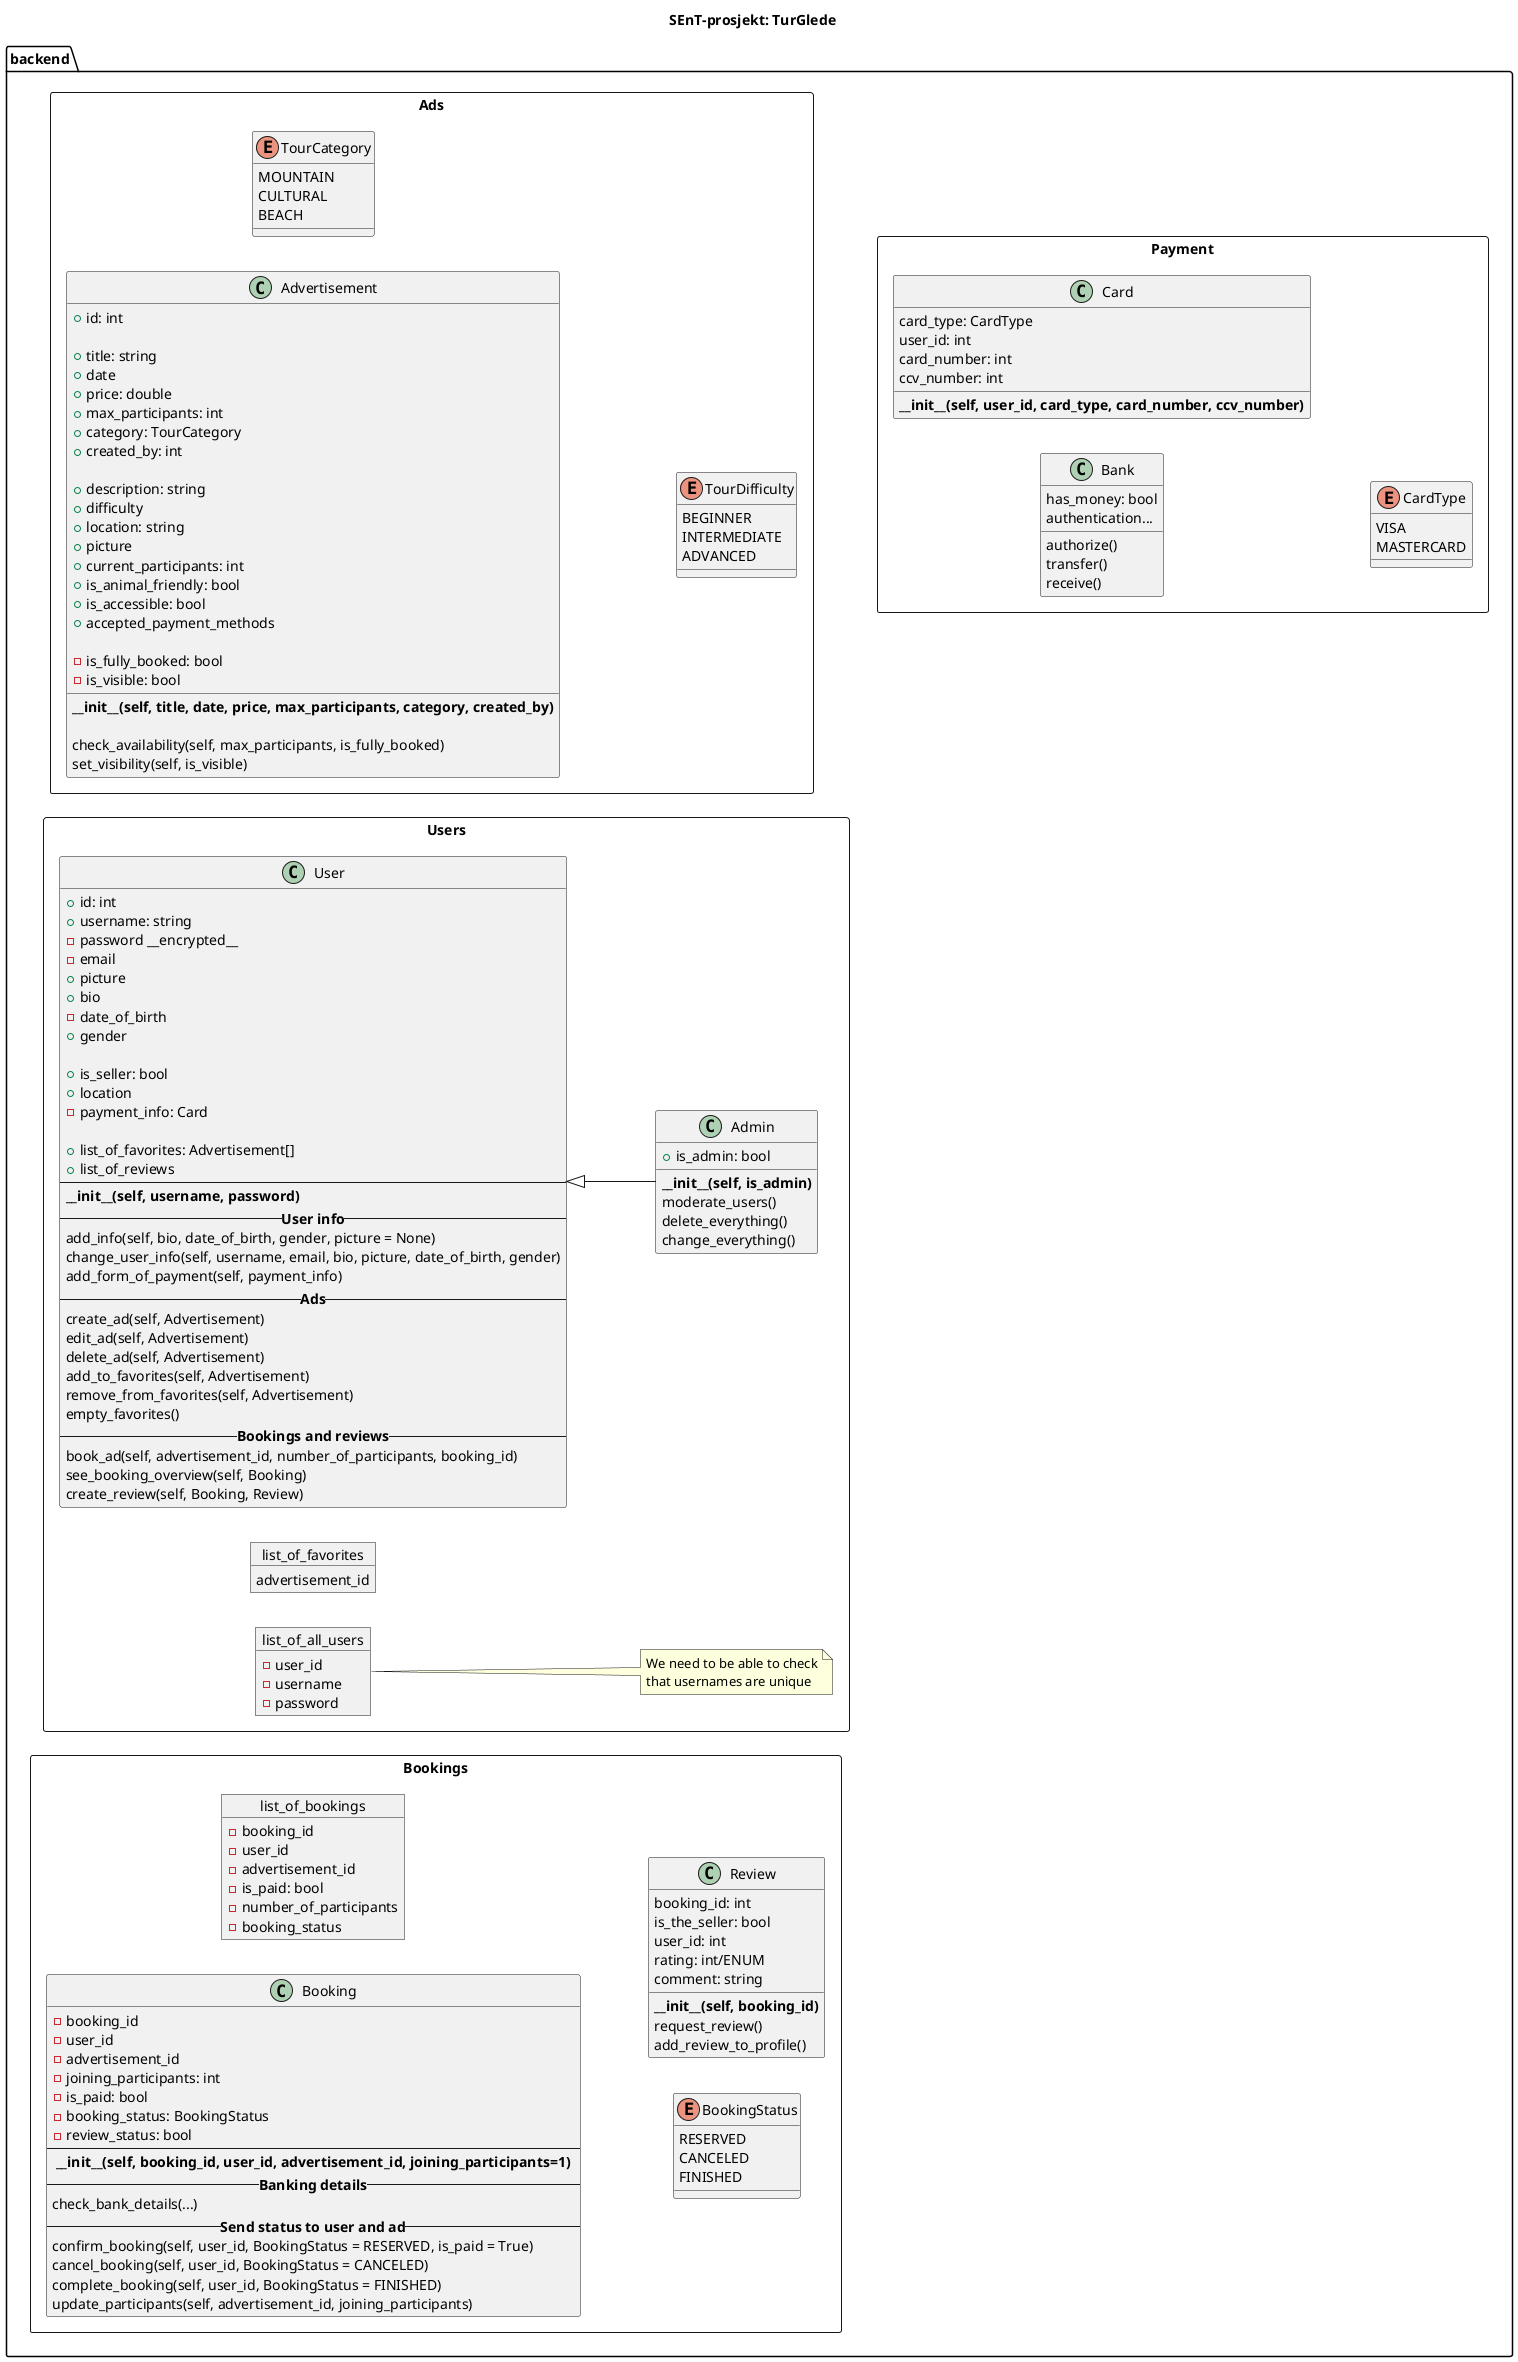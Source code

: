 @startuml
title SEnT-prosjekt: TurGlede
left to right direction

/'
class TestClass {
    - private
    # protected
    ~ private
    + public
    **obligatorisk** /'Vet ikke om det er konvensjonelt
    __init__(self, foo)
}
'/

package backend {
    package Ads <<Rectangle>>{
        class Advertisement {
            + id: int

            + title: string
            + date
            + price: double
            + max_participants: int
            + category: TourCategory /'type = Python codeword, so cannot be used'/
            + created_by: int

            + description: string
            + difficulty
            + location: string
            + picture
            + current_participants: int
            + is_animal_friendly: bool
            + is_accessible: bool
            + accepted_payment_methods

            - is_fully_booked: bool
            - is_visible: bool

            **__init__(self, title, date, price, max_participants, category, created_by)**

            check_availability(self, max_participants, is_fully_booked)
            set_visibility(self, is_visible)

        }

        enum TourCategory {
            MOUNTAIN
            CULTURAL
            BEACH
        }

        enum TourDifficulty {
            BEGINNER
            INTERMEDIATE
            ADVANCED
        }

    }

    package Users <<Rectangle>>{
        class User {
            + id: int
            + username: string
            - password __encrypted__
            - email
            + picture
            + bio
            - date_of_birth
            + gender

            + is_seller: bool
            + location
            - payment_info: Card

            + list_of_favorites: Advertisement[]
            + list_of_reviews
            --
            **__init__(self, username, password)**
            --**User info**--
                add_info(self, bio, date_of_birth, gender, picture = None)
                change_user_info(self, username, email, bio, picture, date_of_birth, gender)
                add_form_of_payment(self, payment_info)
            --**Ads**--
                create_ad(self, Advertisement)
                edit_ad(self, Advertisement)
                delete_ad(self, Advertisement)
                add_to_favorites(self, Advertisement)
                remove_from_favorites(self, Advertisement)
                empty_favorites()
            --**Bookings and reviews**--
                book_ad(self, advertisement_id, number_of_participants, booking_id) /'Number of participants blir manuelt registrert'/
                see_booking_overview(self, Booking) /'including history'/
                create_review(self, Booking, Review)
        }

        class Admin extends User {
            + is_admin: bool
            **__init__(self, is_admin)**
            moderate_users()
            delete_everything()
            change_everything()
        }

        object list_of_favorites{
            advertisement_id
        }

        object list_of_all_users{
            - user_id
            - username
            - password
        }

        note right of list_of_all_users
            We need to be able to check
            that usernames are unique
        end note
    }

    package Bookings <<Rectangle>> {

        class Booking {
            - booking_id
            - user_id
            - advertisement_id
            - joining_participants: int /'Set to default value 1'/
            - is_paid: bool
            - booking_status: BookingStatus
            - review_status: bool
            --
            ** __init__(self, booking_id, user_id, advertisement_id, joining_participants=1) **
            --**Banking details**--
                check_bank_details(...)
            --**Send status to user and ad**--
                confirm_booking(self, user_id, BookingStatus = RESERVED, is_paid = True)
                cancel_booking(self, user_id, BookingStatus = CANCELED)
                complete_booking(self, user_id, BookingStatus = FINISHED)
                update_participants(self, advertisement_id, joining_participants)
        }

        object list_of_bookings{
            - booking_id
            - user_id
            - advertisement_id
            - is_paid: bool
            - number_of_participants
            - booking_status
        }

        enum BookingStatus {
            RESERVED
            CANCELED
            FINISHED
        }

        class Review {
            booking_id: int
            is_the_seller: bool
            user_id: int
            rating: int/ENUM
            comment: string

            **__init__(self, booking_id)**
            request_review()
            add_review_to_profile()
        }

    }

    package Payment <<Rectangle>>{
        class Bank{
            has_money: bool
            authentication...
            authorize()
            transfer()
            receive()
        }

        class Card {
            card_type: CardType
            user_id: int
            card_number: int
            ccv_number: int
            **__init__(self, user_id, card_type, card_number, ccv_number)**
        }

        enum CardType{
            VISA
            MASTERCARD
        }
    }


    'Connections, outdated'
    /'
    Advertisement::category -[#green]-> TourCategory
    Advertisement::difficulty -[#green]-> TourDifficulty
    Advertisement::created_by -[#green]-> User::id
    Advertisement::id <-[#green]-- Booking::advertisement_id

    User::id <-[#green]- Booking::user_id
    User::add_form_of_payment-[#green]--> Card
    User::list_of_favorites --[#green]-> list_of_favorites

    list_of_all_users -[#blue]-o User
    list_of_favorites::advertisement_id -[#blue]-o Advertisement::id

    Booking::booking_status --> BookingStatus
    '/
}
@enduml